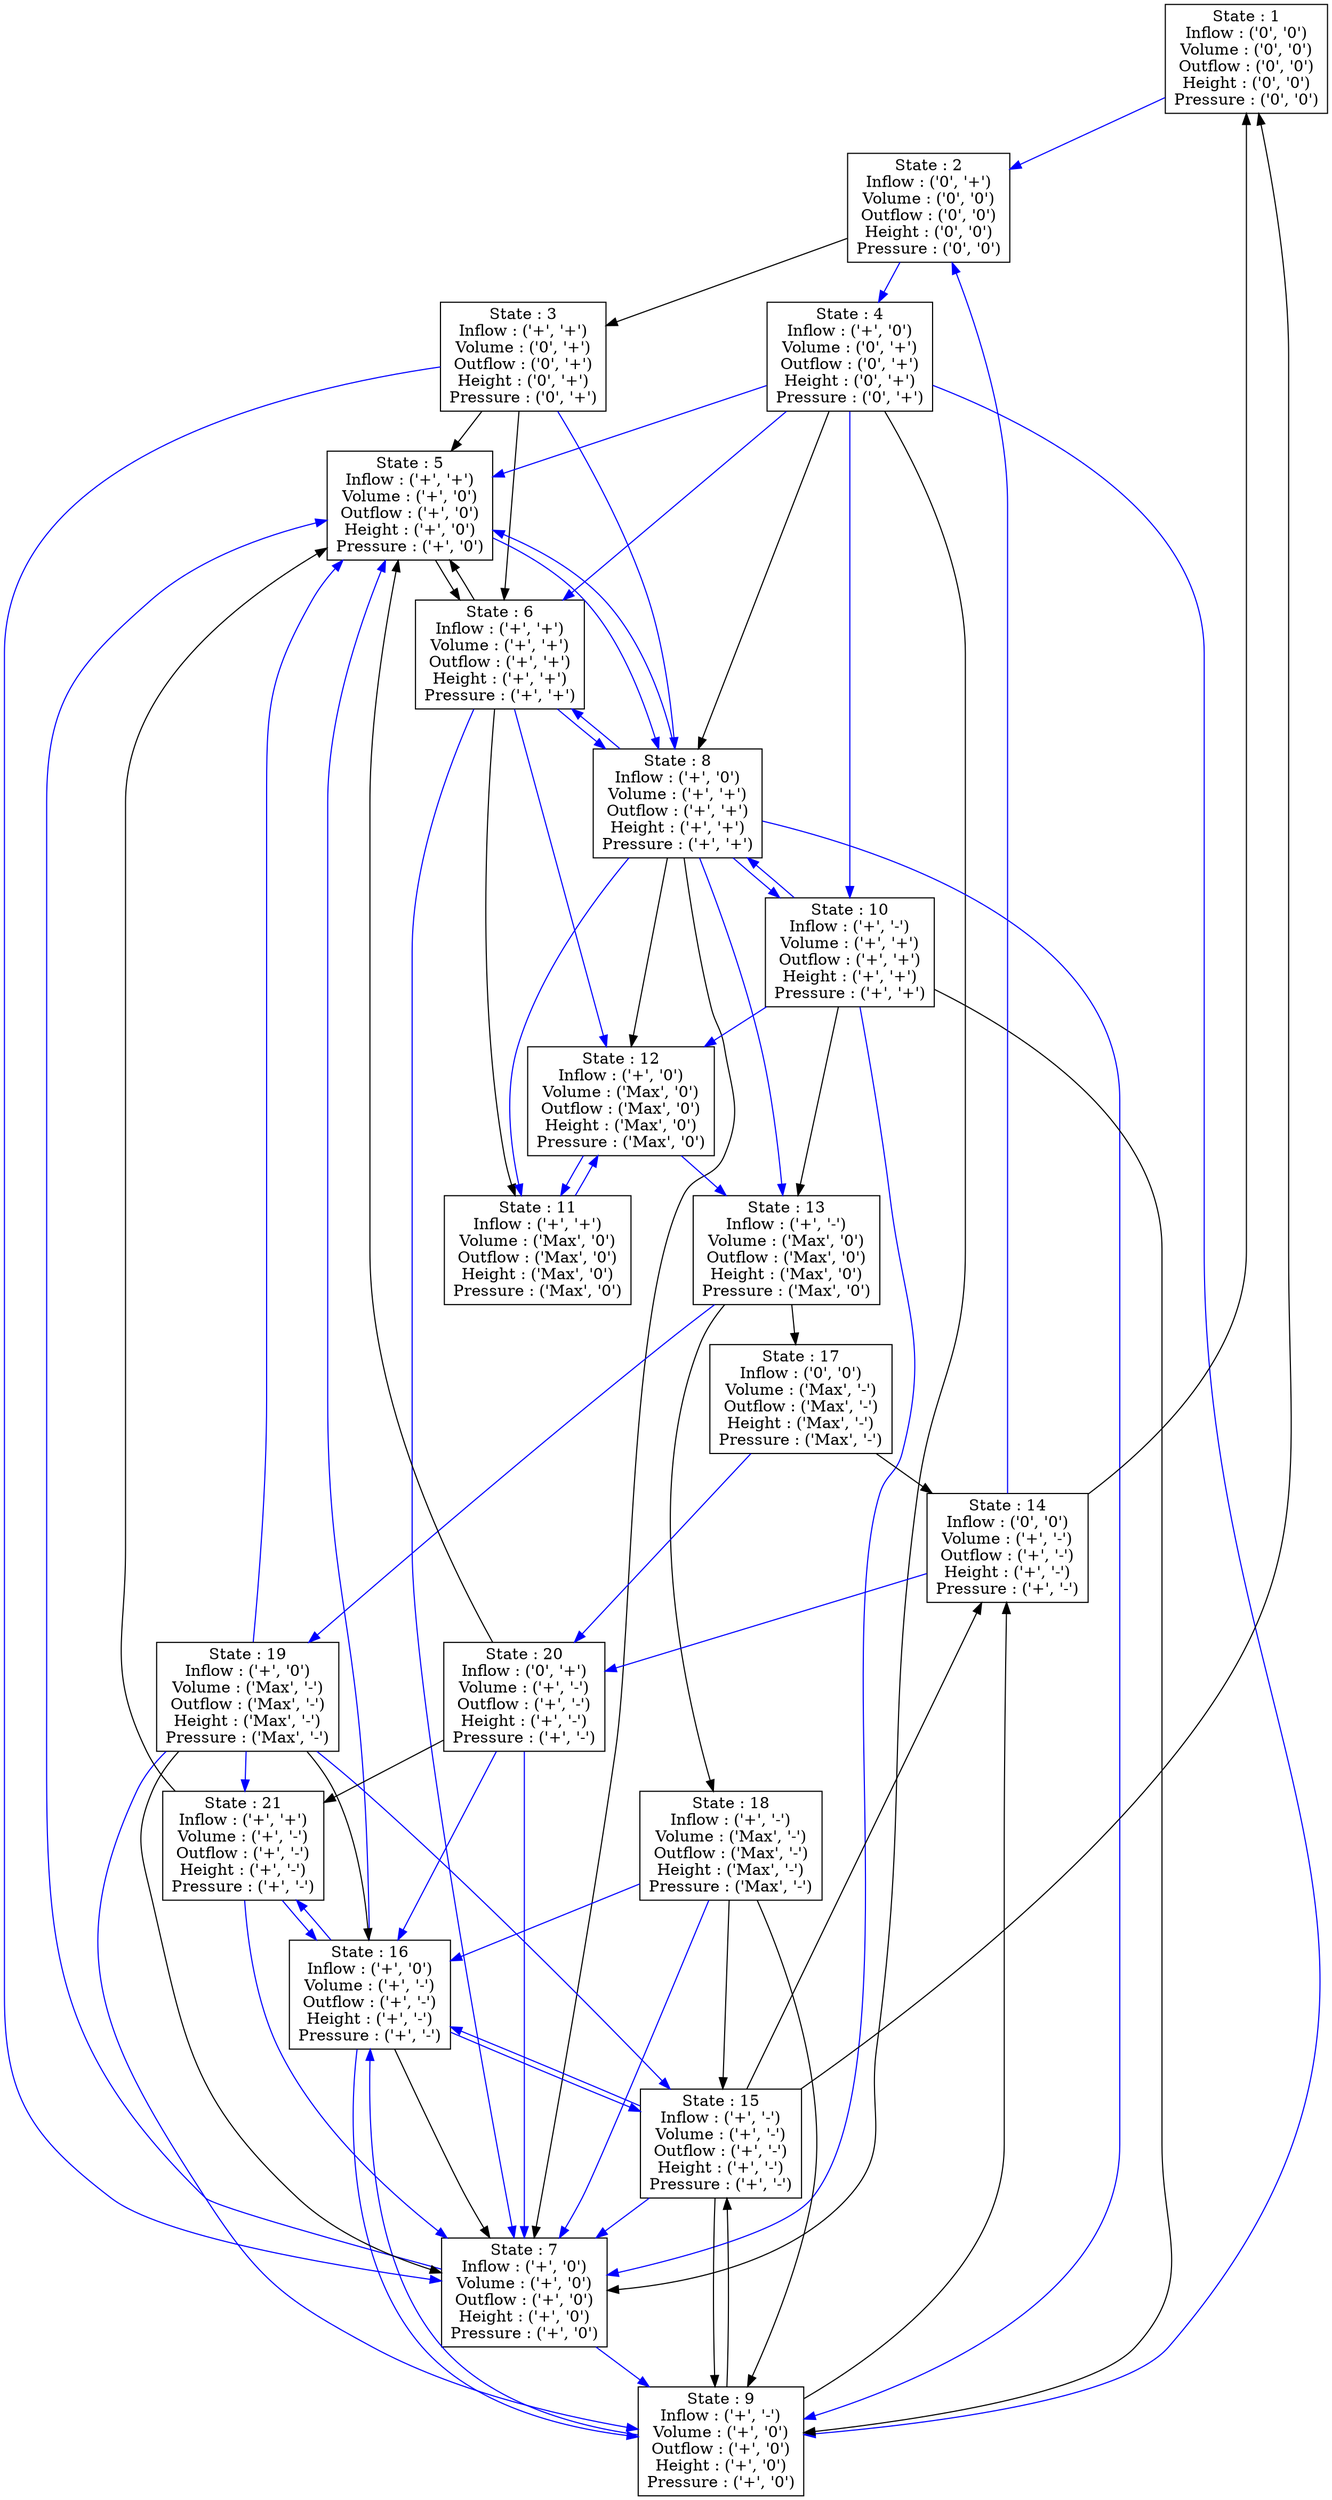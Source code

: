 // The State Graph
digraph {
	layout=dot splines=true
	1 [label="State : 1
Inflow : ('0', '0')
Volume : ('0', '0')
Outflow : ('0', '0')
Height : ('0', '0')
Pressure : ('0', '0')
" color=black shape=box]
	2 [label="State : 2
Inflow : ('0', '+')
Volume : ('0', '0')
Outflow : ('0', '0')
Height : ('0', '0')
Pressure : ('0', '0')
" color=black shape=box]
	3 [label="State : 3
Inflow : ('+', '+')
Volume : ('0', '+')
Outflow : ('0', '+')
Height : ('0', '+')
Pressure : ('0', '+')
" color=black shape=box]
	4 [label="State : 4
Inflow : ('+', '0')
Volume : ('0', '+')
Outflow : ('0', '+')
Height : ('0', '+')
Pressure : ('0', '+')
" color=black shape=box]
	5 [label="State : 5
Inflow : ('+', '+')
Volume : ('+', '0')
Outflow : ('+', '0')
Height : ('+', '0')
Pressure : ('+', '0')
" color=black shape=box]
	6 [label="State : 6
Inflow : ('+', '+')
Volume : ('+', '+')
Outflow : ('+', '+')
Height : ('+', '+')
Pressure : ('+', '+')
" color=black shape=box]
	7 [label="State : 7
Inflow : ('+', '0')
Volume : ('+', '0')
Outflow : ('+', '0')
Height : ('+', '0')
Pressure : ('+', '0')
" color=black shape=box]
	8 [label="State : 8
Inflow : ('+', '0')
Volume : ('+', '+')
Outflow : ('+', '+')
Height : ('+', '+')
Pressure : ('+', '+')
" color=black shape=box]
	9 [label="State : 9
Inflow : ('+', '-')
Volume : ('+', '0')
Outflow : ('+', '0')
Height : ('+', '0')
Pressure : ('+', '0')
" color=black shape=box]
	10 [label="State : 10
Inflow : ('+', '-')
Volume : ('+', '+')
Outflow : ('+', '+')
Height : ('+', '+')
Pressure : ('+', '+')
" color=black shape=box]
	11 [label="State : 11
Inflow : ('+', '+')
Volume : ('Max', '0')
Outflow : ('Max', '0')
Height : ('Max', '0')
Pressure : ('Max', '0')
" color=black shape=box]
	12 [label="State : 12
Inflow : ('+', '0')
Volume : ('Max', '0')
Outflow : ('Max', '0')
Height : ('Max', '0')
Pressure : ('Max', '0')
" color=black shape=box]
	13 [label="State : 13
Inflow : ('+', '-')
Volume : ('Max', '0')
Outflow : ('Max', '0')
Height : ('Max', '0')
Pressure : ('Max', '0')
" color=black shape=box]
	14 [label="State : 14
Inflow : ('0', '0')
Volume : ('+', '-')
Outflow : ('+', '-')
Height : ('+', '-')
Pressure : ('+', '-')
" color=black shape=box]
	15 [label="State : 15
Inflow : ('+', '-')
Volume : ('+', '-')
Outflow : ('+', '-')
Height : ('+', '-')
Pressure : ('+', '-')
" color=black shape=box]
	16 [label="State : 16
Inflow : ('+', '0')
Volume : ('+', '-')
Outflow : ('+', '-')
Height : ('+', '-')
Pressure : ('+', '-')
" color=black shape=box]
	17 [label="State : 17
Inflow : ('0', '0')
Volume : ('Max', '-')
Outflow : ('Max', '-')
Height : ('Max', '-')
Pressure : ('Max', '-')
" color=black shape=box]
	18 [label="State : 18
Inflow : ('+', '-')
Volume : ('Max', '-')
Outflow : ('Max', '-')
Height : ('Max', '-')
Pressure : ('Max', '-')
" color=black shape=box]
	19 [label="State : 19
Inflow : ('+', '0')
Volume : ('Max', '-')
Outflow : ('Max', '-')
Height : ('Max', '-')
Pressure : ('Max', '-')
" color=black shape=box]
	20 [label="State : 20
Inflow : ('0', '+')
Volume : ('+', '-')
Outflow : ('+', '-')
Height : ('+', '-')
Pressure : ('+', '-')
" color=black shape=box]
	21 [label="State : 21
Inflow : ('+', '+')
Volume : ('+', '-')
Outflow : ('+', '-')
Height : ('+', '-')
Pressure : ('+', '-')
" color=black shape=box]
	1 -> 2 [color=blue constraint=true]
	2 -> 3 [color=black constraint=true]
	2 -> 4 [color=blue constraint=true]
	3 -> 5 [color=black constraint=true]
	3 -> 6 [color=black constraint=true]
	3 -> 7 [color=blue constraint=true]
	3 -> 8 [color=blue constraint=true]
	4 -> 7 [color=black constraint=true]
	4 -> 8 [color=black constraint=true]
	4 -> 5 [color=blue constraint=true]
	4 -> 9 [color=blue constraint=true]
	4 -> 6 [color=blue constraint=true]
	4 -> 10 [color=blue constraint=true]
	5 -> 6 [color=black constraint=true]
	5 -> 8 [color=blue constraint=true]
	6 -> 11 [color=black constraint=true]
	6 -> 5 [color=black constraint=true]
	6 -> 12 [color=blue constraint=true]
	6 -> 7 [color=blue constraint=true]
	6 -> 8 [color=blue constraint=true]
	7 -> 5 [color=blue constraint=true]
	7 -> 9 [color=blue constraint=true]
	8 -> 12 [color=black constraint=true]
	8 -> 7 [color=black constraint=true]
	8 -> 11 [color=blue constraint=true]
	8 -> 13 [color=blue constraint=true]
	8 -> 5 [color=blue constraint=true]
	8 -> 9 [color=blue constraint=true]
	8 -> 6 [color=blue constraint=true]
	8 -> 10 [color=blue constraint=true]
	9 -> 14 [color=black constraint=true]
	9 -> 15 [color=black constraint=true]
	9 -> 16 [color=blue constraint=true]
	10 -> 13 [color=black constraint=true]
	10 -> 9 [color=black constraint=true]
	10 -> 12 [color=blue constraint=true]
	10 -> 7 [color=blue constraint=true]
	10 -> 8 [color=blue constraint=true]
	11 -> 12 [color=blue constraint=true]
	12 -> 11 [color=blue constraint=true]
	12 -> 13 [color=blue constraint=true]
	13 -> 17 [color=black constraint=true]
	13 -> 18 [color=black constraint=true]
	13 -> 19 [color=blue constraint=true]
	14 -> 1 [color=black constraint=true]
	14 -> 2 [color=blue constraint=true]
	14 -> 20 [color=blue constraint=true]
	15 -> 1 [color=black constraint=true]
	15 -> 14 [color=black constraint=true]
	15 -> 9 [color=black constraint=true]
	15 -> 7 [color=blue constraint=true]
	15 -> 16 [color=blue constraint=true]
	16 -> 7 [color=black constraint=true]
	16 -> 5 [color=blue constraint=true]
	16 -> 9 [color=blue constraint=true]
	16 -> 21 [color=blue constraint=true]
	16 -> 15 [color=blue constraint=true]
	17 -> 14 [color=black constraint=true]
	17 -> 20 [color=blue constraint=true]
	18 -> 9 [color=black constraint=true]
	18 -> 15 [color=black constraint=true]
	18 -> 7 [color=blue constraint=true]
	18 -> 16 [color=blue constraint=true]
	19 -> 7 [color=black constraint=true]
	19 -> 16 [color=black constraint=true]
	19 -> 5 [color=blue constraint=true]
	19 -> 9 [color=blue constraint=true]
	19 -> 21 [color=blue constraint=true]
	19 -> 15 [color=blue constraint=true]
	20 -> 5 [color=black constraint=true]
	20 -> 21 [color=black constraint=true]
	20 -> 7 [color=blue constraint=true]
	20 -> 16 [color=blue constraint=true]
	21 -> 5 [color=black constraint=true]
	21 -> 7 [color=blue constraint=true]
	21 -> 16 [color=blue constraint=true]
}
